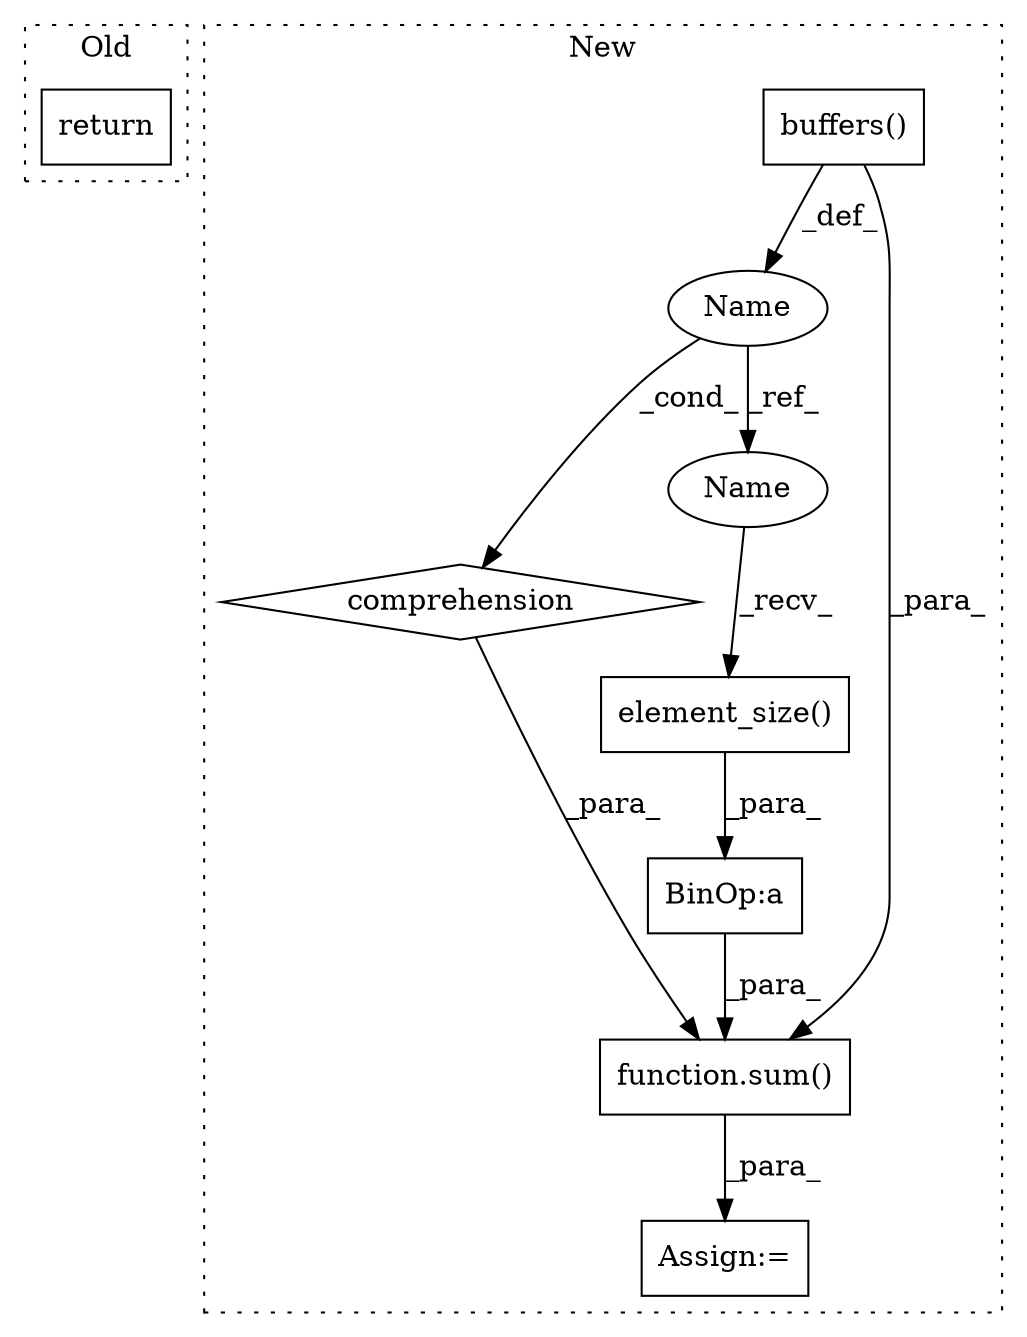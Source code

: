 digraph G {
subgraph cluster0 {
1 [label="return" a="93" s="653" l="7" shape="box"];
label = "Old";
style="dotted";
}
subgraph cluster1 {
2 [label="buffers()" a="75" s="931" l="15" shape="box"];
3 [label="BinOp:a" a="82" s="902" l="3" shape="box"];
4 [label="comprehension" a="45" s="922" l="3" shape="diamond"];
5 [label="Name" a="87" s="926" l="1" shape="ellipse"];
6 [label="element_size()" a="75" s="905" l="16" shape="box"];
7 [label="Assign:=" a="68" s="885" l="3" shape="box"];
8 [label="function.sum()" a="75" s="888,947" l="4,1" shape="box"];
9 [label="Name" a="87" s="905" l="1" shape="ellipse"];
label = "New";
style="dotted";
}
2 -> 5 [label="_def_"];
2 -> 8 [label="_para_"];
3 -> 8 [label="_para_"];
4 -> 8 [label="_para_"];
5 -> 4 [label="_cond_"];
5 -> 9 [label="_ref_"];
6 -> 3 [label="_para_"];
8 -> 7 [label="_para_"];
9 -> 6 [label="_recv_"];
}